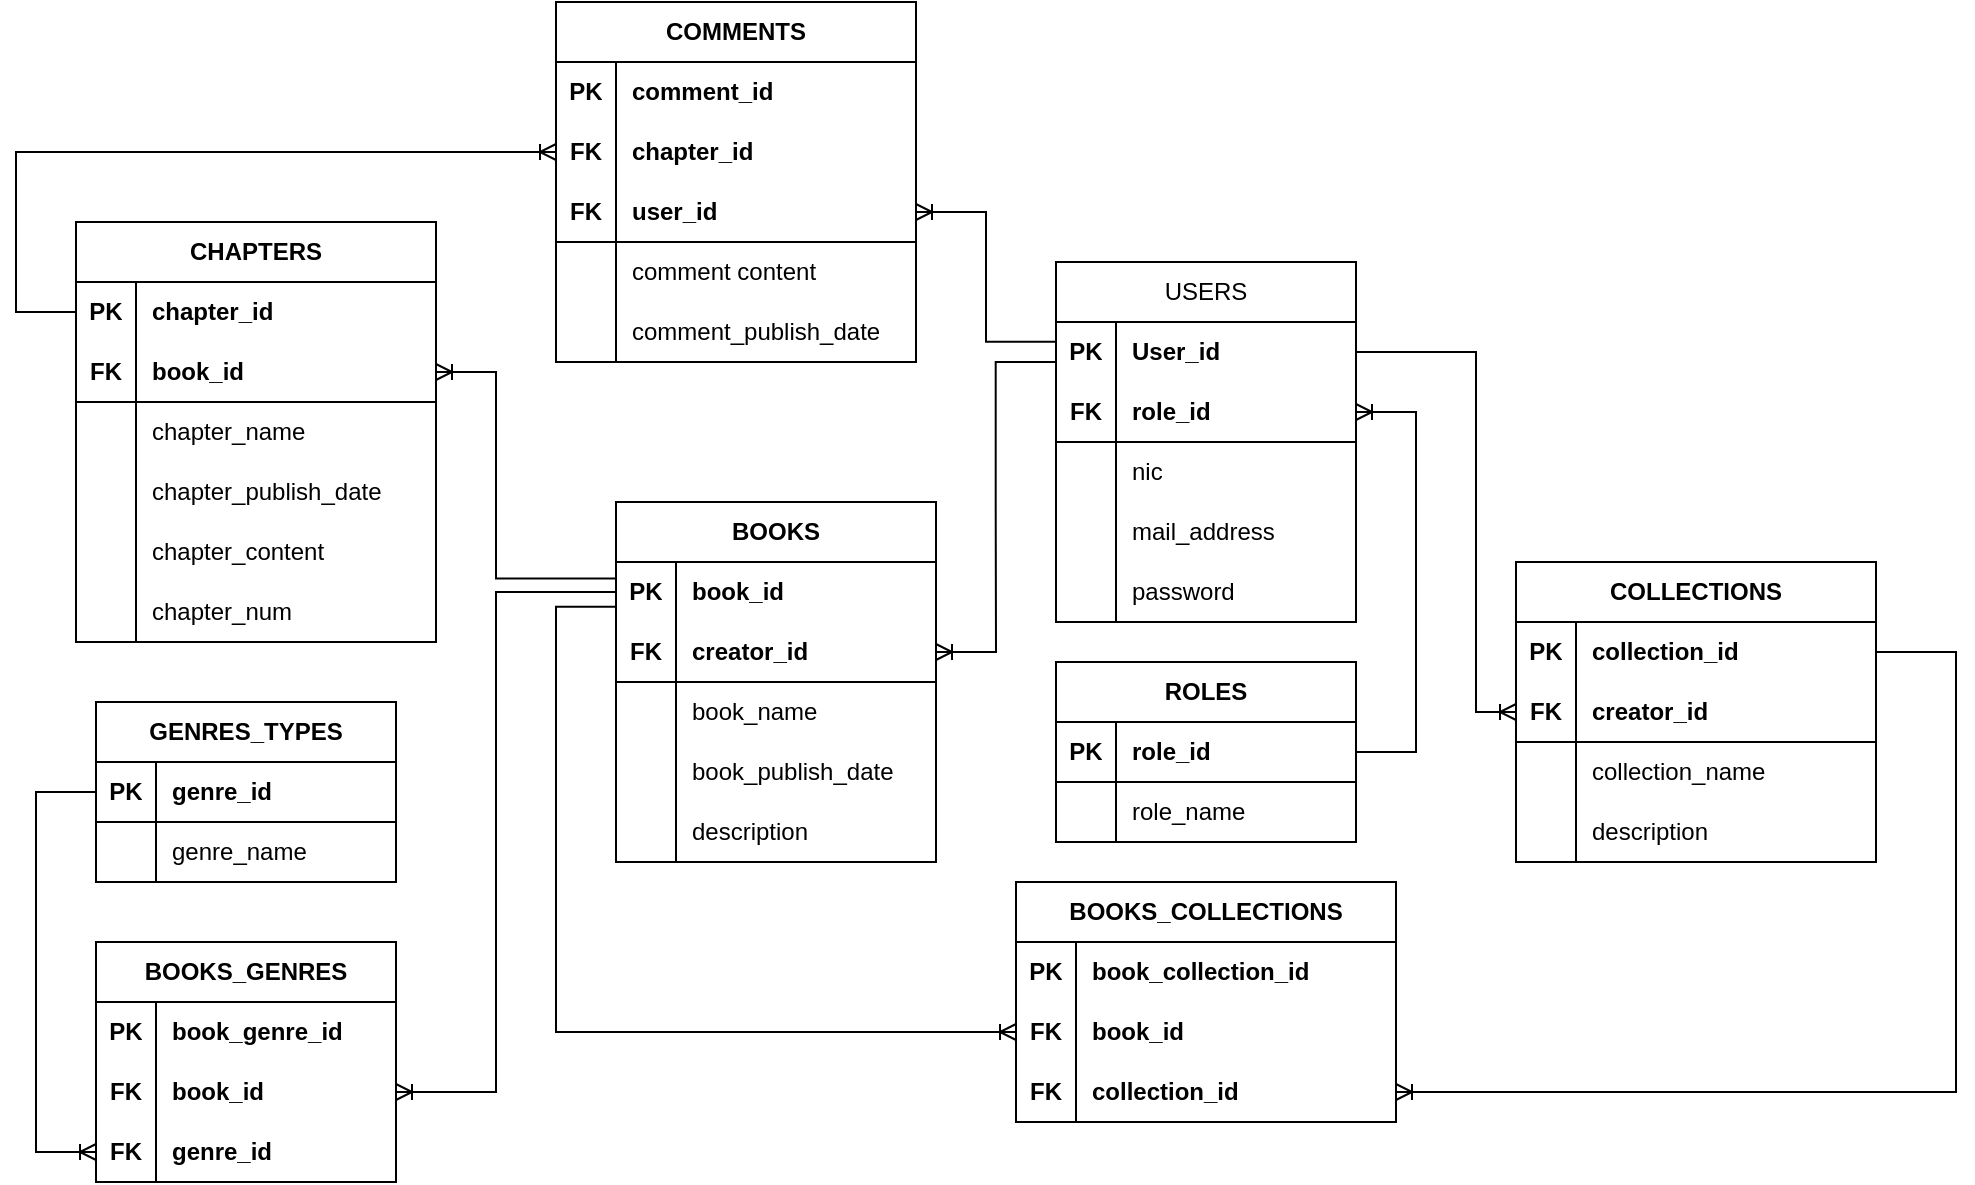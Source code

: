 <mxfile version="23.1.5" type="device">
  <diagram name="Страница — 1" id="pwH8g8ynZJUPznzU8P8H">
    <mxGraphModel dx="1235" dy="740" grid="1" gridSize="10" guides="1" tooltips="1" connect="1" arrows="1" fold="1" page="1" pageScale="1" pageWidth="1654" pageHeight="2336" math="0" shadow="0">
      <root>
        <mxCell id="0" />
        <mxCell id="1" parent="0" />
        <mxCell id="bJRIjUxu29b9e2Z8TEeV-2" value="USERS" style="shape=table;startSize=30;container=1;collapsible=1;childLayout=tableLayout;fixedRows=1;rowLines=0;fontStyle=0;align=center;resizeLast=1;html=1;whiteSpace=wrap;swimlaneLine=1;" parent="1" vertex="1">
          <mxGeometry x="1040" y="260" width="150" height="180" as="geometry" />
        </mxCell>
        <mxCell id="bJRIjUxu29b9e2Z8TEeV-3" value="" style="shape=tableRow;horizontal=0;startSize=0;swimlaneHead=0;swimlaneBody=0;fillColor=none;collapsible=0;dropTarget=0;points=[[0,0.5],[1,0.5]];portConstraint=eastwest;top=0;left=0;right=0;bottom=0;html=1;fontStyle=0" parent="bJRIjUxu29b9e2Z8TEeV-2" vertex="1">
          <mxGeometry y="30" width="150" height="30" as="geometry" />
        </mxCell>
        <mxCell id="bJRIjUxu29b9e2Z8TEeV-4" value="PK" style="shape=partialRectangle;connectable=0;fillColor=none;top=0;left=0;bottom=0;right=0;fontStyle=1;overflow=hidden;html=1;whiteSpace=wrap;" parent="bJRIjUxu29b9e2Z8TEeV-3" vertex="1">
          <mxGeometry width="30" height="30" as="geometry">
            <mxRectangle width="30" height="30" as="alternateBounds" />
          </mxGeometry>
        </mxCell>
        <mxCell id="bJRIjUxu29b9e2Z8TEeV-5" value="User_id" style="shape=partialRectangle;connectable=0;fillColor=none;top=0;left=0;bottom=0;right=0;align=left;spacingLeft=6;fontStyle=1;overflow=hidden;html=1;whiteSpace=wrap;" parent="bJRIjUxu29b9e2Z8TEeV-3" vertex="1">
          <mxGeometry x="30" width="120" height="30" as="geometry">
            <mxRectangle width="120" height="30" as="alternateBounds" />
          </mxGeometry>
        </mxCell>
        <mxCell id="Dp7w3Z74corWX78R08vI-15" value="" style="shape=tableRow;horizontal=0;startSize=0;swimlaneHead=0;swimlaneBody=0;fillColor=none;collapsible=0;dropTarget=0;points=[[0,0.5],[1,0.5]];portConstraint=eastwest;top=0;left=0;right=0;bottom=0;html=1;fontStyle=0" parent="bJRIjUxu29b9e2Z8TEeV-2" vertex="1">
          <mxGeometry y="60" width="150" height="30" as="geometry" />
        </mxCell>
        <mxCell id="Dp7w3Z74corWX78R08vI-16" value="&lt;b&gt;FK&lt;/b&gt;" style="shape=partialRectangle;connectable=0;fillColor=none;top=0;left=0;bottom=1;right=0;editable=1;overflow=hidden;html=1;whiteSpace=wrap;fontStyle=0" parent="Dp7w3Z74corWX78R08vI-15" vertex="1">
          <mxGeometry width="30" height="30" as="geometry">
            <mxRectangle width="30" height="30" as="alternateBounds" />
          </mxGeometry>
        </mxCell>
        <mxCell id="Dp7w3Z74corWX78R08vI-17" value="&lt;b&gt;role_id&lt;/b&gt;" style="shape=partialRectangle;connectable=0;fillColor=none;top=0;left=0;bottom=1;right=0;align=left;spacingLeft=6;overflow=hidden;html=1;whiteSpace=wrap;fontStyle=0" parent="Dp7w3Z74corWX78R08vI-15" vertex="1">
          <mxGeometry x="30" width="120" height="30" as="geometry">
            <mxRectangle width="120" height="30" as="alternateBounds" />
          </mxGeometry>
        </mxCell>
        <mxCell id="bJRIjUxu29b9e2Z8TEeV-9" value="" style="shape=tableRow;horizontal=0;startSize=0;swimlaneHead=0;swimlaneBody=0;fillColor=none;collapsible=0;dropTarget=0;points=[[0,0.5],[1,0.5]];portConstraint=eastwest;top=0;left=0;right=0;bottom=0;html=1;fontStyle=0" parent="bJRIjUxu29b9e2Z8TEeV-2" vertex="1">
          <mxGeometry y="90" width="150" height="30" as="geometry" />
        </mxCell>
        <mxCell id="bJRIjUxu29b9e2Z8TEeV-10" value="" style="shape=partialRectangle;connectable=0;fillColor=none;top=0;left=0;bottom=0;right=0;editable=1;overflow=hidden;html=1;whiteSpace=wrap;fontStyle=0" parent="bJRIjUxu29b9e2Z8TEeV-9" vertex="1">
          <mxGeometry width="30" height="30" as="geometry">
            <mxRectangle width="30" height="30" as="alternateBounds" />
          </mxGeometry>
        </mxCell>
        <mxCell id="bJRIjUxu29b9e2Z8TEeV-11" value="nic" style="shape=partialRectangle;connectable=0;fillColor=none;top=0;left=0;bottom=0;right=0;align=left;spacingLeft=6;overflow=hidden;html=1;whiteSpace=wrap;fontStyle=0" parent="bJRIjUxu29b9e2Z8TEeV-9" vertex="1">
          <mxGeometry x="30" width="120" height="30" as="geometry">
            <mxRectangle width="120" height="30" as="alternateBounds" />
          </mxGeometry>
        </mxCell>
        <mxCell id="bJRIjUxu29b9e2Z8TEeV-12" value="" style="shape=tableRow;horizontal=0;startSize=0;swimlaneHead=0;swimlaneBody=0;fillColor=none;collapsible=0;dropTarget=0;points=[[0,0.5],[1,0.5]];portConstraint=eastwest;top=0;left=0;right=0;bottom=0;html=1;fontStyle=0" parent="bJRIjUxu29b9e2Z8TEeV-2" vertex="1">
          <mxGeometry y="120" width="150" height="30" as="geometry" />
        </mxCell>
        <mxCell id="bJRIjUxu29b9e2Z8TEeV-13" value="" style="shape=partialRectangle;connectable=0;fillColor=none;top=0;left=0;bottom=0;right=0;editable=1;overflow=hidden;html=1;whiteSpace=wrap;fontStyle=0" parent="bJRIjUxu29b9e2Z8TEeV-12" vertex="1">
          <mxGeometry width="30" height="30" as="geometry">
            <mxRectangle width="30" height="30" as="alternateBounds" />
          </mxGeometry>
        </mxCell>
        <mxCell id="bJRIjUxu29b9e2Z8TEeV-14" value="mail_address" style="shape=partialRectangle;connectable=0;fillColor=none;top=0;left=0;bottom=0;right=0;align=left;spacingLeft=6;overflow=hidden;html=1;whiteSpace=wrap;fontStyle=0" parent="bJRIjUxu29b9e2Z8TEeV-12" vertex="1">
          <mxGeometry x="30" width="120" height="30" as="geometry">
            <mxRectangle width="120" height="30" as="alternateBounds" />
          </mxGeometry>
        </mxCell>
        <mxCell id="Dp7w3Z74corWX78R08vI-12" value="" style="shape=tableRow;horizontal=0;startSize=0;swimlaneHead=0;swimlaneBody=0;fillColor=none;collapsible=0;dropTarget=0;points=[[0,0.5],[1,0.5]];portConstraint=eastwest;top=0;left=0;right=0;bottom=0;html=1;fontStyle=0" parent="bJRIjUxu29b9e2Z8TEeV-2" vertex="1">
          <mxGeometry y="150" width="150" height="30" as="geometry" />
        </mxCell>
        <mxCell id="Dp7w3Z74corWX78R08vI-13" value="" style="shape=partialRectangle;connectable=0;fillColor=none;top=0;left=0;bottom=0;right=0;editable=1;overflow=hidden;html=1;whiteSpace=wrap;fontStyle=0" parent="Dp7w3Z74corWX78R08vI-12" vertex="1">
          <mxGeometry width="30" height="30" as="geometry">
            <mxRectangle width="30" height="30" as="alternateBounds" />
          </mxGeometry>
        </mxCell>
        <mxCell id="Dp7w3Z74corWX78R08vI-14" value="password" style="shape=partialRectangle;connectable=0;fillColor=none;top=0;left=0;bottom=0;right=0;align=left;spacingLeft=6;overflow=hidden;html=1;whiteSpace=wrap;fontStyle=0" parent="Dp7w3Z74corWX78R08vI-12" vertex="1">
          <mxGeometry x="30" width="120" height="30" as="geometry">
            <mxRectangle width="120" height="30" as="alternateBounds" />
          </mxGeometry>
        </mxCell>
        <mxCell id="bJRIjUxu29b9e2Z8TEeV-30" value="BOOKS" style="shape=table;startSize=30;container=1;collapsible=1;childLayout=tableLayout;fixedRows=1;rowLines=0;fontStyle=1;align=center;resizeLast=1;html=1;whiteSpace=wrap;swimlaneLine=1;" parent="1" vertex="1">
          <mxGeometry x="820" y="380" width="160" height="180" as="geometry" />
        </mxCell>
        <mxCell id="bJRIjUxu29b9e2Z8TEeV-31" value="" style="shape=tableRow;horizontal=0;startSize=0;swimlaneHead=0;swimlaneBody=0;fillColor=none;collapsible=0;dropTarget=0;points=[[0,0.5],[1,0.5]];portConstraint=eastwest;top=0;left=0;right=0;bottom=0;html=1;fontStyle=1" parent="bJRIjUxu29b9e2Z8TEeV-30" vertex="1">
          <mxGeometry y="30" width="160" height="30" as="geometry" />
        </mxCell>
        <mxCell id="bJRIjUxu29b9e2Z8TEeV-32" value="PK" style="shape=partialRectangle;connectable=0;fillColor=none;top=0;left=0;bottom=0;right=0;fontStyle=1;overflow=hidden;html=1;whiteSpace=wrap;" parent="bJRIjUxu29b9e2Z8TEeV-31" vertex="1">
          <mxGeometry width="30" height="30" as="geometry">
            <mxRectangle width="30" height="30" as="alternateBounds" />
          </mxGeometry>
        </mxCell>
        <mxCell id="bJRIjUxu29b9e2Z8TEeV-33" value="book_id" style="shape=partialRectangle;connectable=0;fillColor=none;top=0;left=0;bottom=0;right=0;align=left;spacingLeft=6;fontStyle=1;overflow=hidden;html=1;whiteSpace=wrap;" parent="bJRIjUxu29b9e2Z8TEeV-31" vertex="1">
          <mxGeometry x="30" width="130" height="30" as="geometry">
            <mxRectangle width="130" height="30" as="alternateBounds" />
          </mxGeometry>
        </mxCell>
        <mxCell id="bJRIjUxu29b9e2Z8TEeV-34" style="shape=tableRow;horizontal=0;startSize=0;swimlaneHead=0;swimlaneBody=0;fillColor=none;collapsible=0;dropTarget=0;points=[[0,0.5],[1,0.5]];portConstraint=eastwest;top=0;left=0;right=0;bottom=0;html=1;fontStyle=0" parent="bJRIjUxu29b9e2Z8TEeV-30" vertex="1">
          <mxGeometry y="60" width="160" height="30" as="geometry" />
        </mxCell>
        <mxCell id="bJRIjUxu29b9e2Z8TEeV-35" value="&lt;b&gt;FK&lt;/b&gt;" style="shape=partialRectangle;connectable=0;fillColor=none;top=0;left=0;bottom=1;right=0;fontStyle=0;overflow=hidden;html=1;whiteSpace=wrap;" parent="bJRIjUxu29b9e2Z8TEeV-34" vertex="1">
          <mxGeometry width="30" height="30" as="geometry">
            <mxRectangle width="30" height="30" as="alternateBounds" />
          </mxGeometry>
        </mxCell>
        <mxCell id="bJRIjUxu29b9e2Z8TEeV-36" value="&lt;b&gt;creator_id&lt;/b&gt;" style="shape=partialRectangle;connectable=0;fillColor=none;top=0;left=0;bottom=1;right=0;align=left;spacingLeft=6;fontStyle=0;overflow=hidden;html=1;whiteSpace=wrap;" parent="bJRIjUxu29b9e2Z8TEeV-34" vertex="1">
          <mxGeometry x="30" width="130" height="30" as="geometry">
            <mxRectangle width="130" height="30" as="alternateBounds" />
          </mxGeometry>
        </mxCell>
        <mxCell id="bJRIjUxu29b9e2Z8TEeV-37" style="shape=tableRow;horizontal=0;startSize=0;swimlaneHead=0;swimlaneBody=0;fillColor=none;collapsible=0;dropTarget=0;points=[[0,0.5],[1,0.5]];portConstraint=eastwest;top=0;left=0;right=0;bottom=0;html=1;fontStyle=0" parent="bJRIjUxu29b9e2Z8TEeV-30" vertex="1">
          <mxGeometry y="90" width="160" height="30" as="geometry" />
        </mxCell>
        <mxCell id="bJRIjUxu29b9e2Z8TEeV-38" value="" style="shape=partialRectangle;connectable=0;fillColor=none;top=0;left=0;bottom=0;right=0;fontStyle=0;overflow=hidden;html=1;whiteSpace=wrap;" parent="bJRIjUxu29b9e2Z8TEeV-37" vertex="1">
          <mxGeometry width="30" height="30" as="geometry">
            <mxRectangle width="30" height="30" as="alternateBounds" />
          </mxGeometry>
        </mxCell>
        <mxCell id="bJRIjUxu29b9e2Z8TEeV-39" value="book_name" style="shape=partialRectangle;connectable=0;fillColor=none;top=0;left=0;bottom=0;right=0;align=left;spacingLeft=6;fontStyle=0;overflow=hidden;html=1;whiteSpace=wrap;" parent="bJRIjUxu29b9e2Z8TEeV-37" vertex="1">
          <mxGeometry x="30" width="130" height="30" as="geometry">
            <mxRectangle width="130" height="30" as="alternateBounds" />
          </mxGeometry>
        </mxCell>
        <mxCell id="bJRIjUxu29b9e2Z8TEeV-43" style="shape=tableRow;horizontal=0;startSize=0;swimlaneHead=0;swimlaneBody=0;fillColor=none;collapsible=0;dropTarget=0;points=[[0,0.5],[1,0.5]];portConstraint=eastwest;top=0;left=0;right=0;bottom=0;html=1;swimlaneLine=0;fontStyle=0" parent="bJRIjUxu29b9e2Z8TEeV-30" vertex="1">
          <mxGeometry y="120" width="160" height="30" as="geometry" />
        </mxCell>
        <mxCell id="bJRIjUxu29b9e2Z8TEeV-44" style="shape=partialRectangle;connectable=0;fillColor=none;top=0;left=0;bottom=0;right=0;fontStyle=0;overflow=hidden;html=1;whiteSpace=wrap;" parent="bJRIjUxu29b9e2Z8TEeV-43" vertex="1">
          <mxGeometry width="30" height="30" as="geometry">
            <mxRectangle width="30" height="30" as="alternateBounds" />
          </mxGeometry>
        </mxCell>
        <mxCell id="bJRIjUxu29b9e2Z8TEeV-45" value="book_publish_date" style="shape=partialRectangle;connectable=0;fillColor=none;top=0;left=0;bottom=0;right=0;align=left;spacingLeft=6;fontStyle=0;overflow=hidden;html=1;whiteSpace=wrap;" parent="bJRIjUxu29b9e2Z8TEeV-43" vertex="1">
          <mxGeometry x="30" width="130" height="30" as="geometry">
            <mxRectangle width="130" height="30" as="alternateBounds" />
          </mxGeometry>
        </mxCell>
        <mxCell id="bJRIjUxu29b9e2Z8TEeV-67" style="shape=tableRow;horizontal=0;startSize=0;swimlaneHead=0;swimlaneBody=0;fillColor=none;collapsible=0;dropTarget=0;points=[[0,0.5],[1,0.5]];portConstraint=eastwest;top=0;left=0;right=0;bottom=0;html=1;swimlaneLine=0;fontStyle=0" parent="bJRIjUxu29b9e2Z8TEeV-30" vertex="1">
          <mxGeometry y="150" width="160" height="30" as="geometry" />
        </mxCell>
        <mxCell id="bJRIjUxu29b9e2Z8TEeV-68" style="shape=partialRectangle;connectable=0;fillColor=none;top=0;left=0;bottom=0;right=0;fontStyle=0;overflow=hidden;html=1;whiteSpace=wrap;" parent="bJRIjUxu29b9e2Z8TEeV-67" vertex="1">
          <mxGeometry width="30" height="30" as="geometry">
            <mxRectangle width="30" height="30" as="alternateBounds" />
          </mxGeometry>
        </mxCell>
        <mxCell id="bJRIjUxu29b9e2Z8TEeV-69" value="description" style="shape=partialRectangle;connectable=0;fillColor=none;top=0;left=0;bottom=0;right=0;align=left;spacingLeft=6;fontStyle=0;overflow=hidden;html=1;whiteSpace=wrap;" parent="bJRIjUxu29b9e2Z8TEeV-67" vertex="1">
          <mxGeometry x="30" width="130" height="30" as="geometry">
            <mxRectangle width="130" height="30" as="alternateBounds" />
          </mxGeometry>
        </mxCell>
        <mxCell id="bJRIjUxu29b9e2Z8TEeV-95" value="GENRES_TYPES" style="shape=table;startSize=30;container=1;collapsible=1;childLayout=tableLayout;fixedRows=1;rowLines=0;fontStyle=1;align=center;resizeLast=1;html=1;whiteSpace=wrap;swimlaneLine=1;" parent="1" vertex="1">
          <mxGeometry x="560" y="480" width="150" height="90" as="geometry" />
        </mxCell>
        <mxCell id="bJRIjUxu29b9e2Z8TEeV-96" value="" style="shape=tableRow;horizontal=0;startSize=0;swimlaneHead=0;swimlaneBody=1;fillColor=none;collapsible=0;dropTarget=0;points=[[0,0.5],[1,0.5]];portConstraint=eastwest;top=0;left=0;right=0;bottom=0;html=1;fontStyle=1;swimlaneLine=1;" parent="bJRIjUxu29b9e2Z8TEeV-95" vertex="1">
          <mxGeometry y="30" width="150" height="30" as="geometry" />
        </mxCell>
        <mxCell id="bJRIjUxu29b9e2Z8TEeV-97" value="PK" style="shape=partialRectangle;connectable=0;fillColor=none;top=0;left=0;bottom=1;right=0;fontStyle=1;overflow=hidden;html=1;whiteSpace=wrap;strokeColor=default;" parent="bJRIjUxu29b9e2Z8TEeV-96" vertex="1">
          <mxGeometry width="30" height="30" as="geometry">
            <mxRectangle width="30" height="30" as="alternateBounds" />
          </mxGeometry>
        </mxCell>
        <mxCell id="bJRIjUxu29b9e2Z8TEeV-98" value="genre_id" style="shape=partialRectangle;connectable=0;fillColor=none;top=0;left=0;bottom=1;right=0;align=left;spacingLeft=6;fontStyle=1;overflow=hidden;html=1;whiteSpace=wrap;strokeColor=default;" parent="bJRIjUxu29b9e2Z8TEeV-96" vertex="1">
          <mxGeometry x="30" width="120" height="30" as="geometry">
            <mxRectangle width="120" height="30" as="alternateBounds" />
          </mxGeometry>
        </mxCell>
        <mxCell id="bJRIjUxu29b9e2Z8TEeV-102" style="shape=tableRow;horizontal=0;startSize=0;swimlaneHead=0;swimlaneBody=0;fillColor=none;collapsible=0;dropTarget=0;points=[[0,0.5],[1,0.5]];portConstraint=eastwest;top=0;left=0;right=0;bottom=0;html=1;fontStyle=0" parent="bJRIjUxu29b9e2Z8TEeV-95" vertex="1">
          <mxGeometry y="60" width="150" height="30" as="geometry" />
        </mxCell>
        <mxCell id="bJRIjUxu29b9e2Z8TEeV-103" value="" style="shape=partialRectangle;connectable=0;fillColor=none;top=0;left=0;bottom=0;right=0;fontStyle=0;overflow=hidden;html=1;whiteSpace=wrap;" parent="bJRIjUxu29b9e2Z8TEeV-102" vertex="1">
          <mxGeometry width="30" height="30" as="geometry">
            <mxRectangle width="30" height="30" as="alternateBounds" />
          </mxGeometry>
        </mxCell>
        <mxCell id="bJRIjUxu29b9e2Z8TEeV-104" value="genre_name" style="shape=partialRectangle;connectable=0;fillColor=none;top=0;left=0;bottom=0;right=0;align=left;spacingLeft=6;fontStyle=0;overflow=hidden;html=1;whiteSpace=wrap;" parent="bJRIjUxu29b9e2Z8TEeV-102" vertex="1">
          <mxGeometry x="30" width="120" height="30" as="geometry">
            <mxRectangle width="120" height="30" as="alternateBounds" />
          </mxGeometry>
        </mxCell>
        <mxCell id="bJRIjUxu29b9e2Z8TEeV-112" value="BOOKS_GENRES" style="shape=table;startSize=30;container=1;collapsible=1;childLayout=tableLayout;fixedRows=1;rowLines=0;fontStyle=1;align=center;resizeLast=1;html=1;whiteSpace=wrap;swimlaneLine=1;" parent="1" vertex="1">
          <mxGeometry x="560" y="600" width="150" height="120" as="geometry" />
        </mxCell>
        <mxCell id="bJRIjUxu29b9e2Z8TEeV-113" value="" style="shape=tableRow;horizontal=0;startSize=0;swimlaneHead=0;swimlaneBody=0;fillColor=none;collapsible=0;dropTarget=0;points=[[0,0.5],[1,0.5]];portConstraint=eastwest;top=0;left=0;right=0;bottom=0;html=1;fontStyle=1" parent="bJRIjUxu29b9e2Z8TEeV-112" vertex="1">
          <mxGeometry y="30" width="150" height="30" as="geometry" />
        </mxCell>
        <mxCell id="bJRIjUxu29b9e2Z8TEeV-114" value="PK" style="shape=partialRectangle;connectable=0;fillColor=none;top=0;left=0;bottom=0;right=0;fontStyle=1;overflow=hidden;html=1;whiteSpace=wrap;" parent="bJRIjUxu29b9e2Z8TEeV-113" vertex="1">
          <mxGeometry width="30" height="30" as="geometry">
            <mxRectangle width="30" height="30" as="alternateBounds" />
          </mxGeometry>
        </mxCell>
        <mxCell id="bJRIjUxu29b9e2Z8TEeV-115" value="book_genre_id" style="shape=partialRectangle;connectable=0;fillColor=none;top=0;left=0;bottom=0;right=0;align=left;spacingLeft=6;fontStyle=1;overflow=hidden;html=1;whiteSpace=wrap;" parent="bJRIjUxu29b9e2Z8TEeV-113" vertex="1">
          <mxGeometry x="30" width="120" height="30" as="geometry">
            <mxRectangle width="120" height="30" as="alternateBounds" />
          </mxGeometry>
        </mxCell>
        <mxCell id="bJRIjUxu29b9e2Z8TEeV-116" style="shape=tableRow;horizontal=0;startSize=0;swimlaneHead=0;swimlaneBody=0;fillColor=none;collapsible=0;dropTarget=0;points=[[0,0.5],[1,0.5]];portConstraint=eastwest;top=0;left=0;right=0;bottom=0;html=1;fontStyle=0" parent="bJRIjUxu29b9e2Z8TEeV-112" vertex="1">
          <mxGeometry y="60" width="150" height="30" as="geometry" />
        </mxCell>
        <mxCell id="bJRIjUxu29b9e2Z8TEeV-117" value="&lt;b&gt;FK&lt;/b&gt;" style="shape=partialRectangle;connectable=0;fillColor=none;top=0;left=0;bottom=0;right=0;fontStyle=0;overflow=hidden;html=1;whiteSpace=wrap;" parent="bJRIjUxu29b9e2Z8TEeV-116" vertex="1">
          <mxGeometry width="30" height="30" as="geometry">
            <mxRectangle width="30" height="30" as="alternateBounds" />
          </mxGeometry>
        </mxCell>
        <mxCell id="bJRIjUxu29b9e2Z8TEeV-118" value="&lt;b&gt;book_id&lt;/b&gt;" style="shape=partialRectangle;connectable=0;fillColor=none;top=0;left=0;bottom=0;right=0;align=left;spacingLeft=6;fontStyle=0;overflow=hidden;html=1;whiteSpace=wrap;" parent="bJRIjUxu29b9e2Z8TEeV-116" vertex="1">
          <mxGeometry x="30" width="120" height="30" as="geometry">
            <mxRectangle width="120" height="30" as="alternateBounds" />
          </mxGeometry>
        </mxCell>
        <mxCell id="pquXV78iEzBvED7--bMZ-6" value="" style="shape=tableRow;horizontal=0;startSize=0;swimlaneHead=0;swimlaneBody=0;fillColor=none;collapsible=0;dropTarget=0;points=[[0,0.5],[1,0.5]];portConstraint=eastwest;top=0;left=0;right=0;bottom=0;html=1;fontStyle=1" vertex="1" parent="bJRIjUxu29b9e2Z8TEeV-112">
          <mxGeometry y="90" width="150" height="30" as="geometry" />
        </mxCell>
        <mxCell id="pquXV78iEzBvED7--bMZ-7" value="FK" style="shape=partialRectangle;connectable=0;fillColor=none;top=0;left=0;bottom=0;right=0;fontStyle=1;overflow=hidden;html=1;whiteSpace=wrap;" vertex="1" parent="pquXV78iEzBvED7--bMZ-6">
          <mxGeometry width="30" height="30" as="geometry">
            <mxRectangle width="30" height="30" as="alternateBounds" />
          </mxGeometry>
        </mxCell>
        <mxCell id="pquXV78iEzBvED7--bMZ-8" value="genre_id" style="shape=partialRectangle;connectable=0;fillColor=none;top=0;left=0;bottom=0;right=0;align=left;spacingLeft=6;fontStyle=1;overflow=hidden;html=1;whiteSpace=wrap;" vertex="1" parent="pquXV78iEzBvED7--bMZ-6">
          <mxGeometry x="30" width="120" height="30" as="geometry">
            <mxRectangle width="120" height="30" as="alternateBounds" />
          </mxGeometry>
        </mxCell>
        <mxCell id="bJRIjUxu29b9e2Z8TEeV-131" value="COLLECTIONS" style="shape=table;startSize=30;container=1;collapsible=1;childLayout=tableLayout;fixedRows=1;rowLines=0;fontStyle=1;align=center;resizeLast=1;html=1;whiteSpace=wrap;swimlaneLine=1;" parent="1" vertex="1">
          <mxGeometry x="1270" y="410" width="180" height="150" as="geometry" />
        </mxCell>
        <mxCell id="bJRIjUxu29b9e2Z8TEeV-132" value="" style="shape=tableRow;horizontal=0;startSize=0;swimlaneHead=0;swimlaneBody=0;fillColor=none;collapsible=0;dropTarget=0;points=[[0,0.5],[1,0.5]];portConstraint=eastwest;top=0;left=0;right=0;bottom=0;html=1;fontStyle=1" parent="bJRIjUxu29b9e2Z8TEeV-131" vertex="1">
          <mxGeometry y="30" width="180" height="30" as="geometry" />
        </mxCell>
        <mxCell id="bJRIjUxu29b9e2Z8TEeV-133" value="PK" style="shape=partialRectangle;connectable=0;fillColor=none;top=0;left=0;bottom=0;right=0;fontStyle=1;overflow=hidden;html=1;whiteSpace=wrap;" parent="bJRIjUxu29b9e2Z8TEeV-132" vertex="1">
          <mxGeometry width="30" height="30" as="geometry">
            <mxRectangle width="30" height="30" as="alternateBounds" />
          </mxGeometry>
        </mxCell>
        <mxCell id="bJRIjUxu29b9e2Z8TEeV-134" value="collection_id" style="shape=partialRectangle;connectable=0;fillColor=none;top=0;left=0;bottom=0;right=0;align=left;spacingLeft=6;fontStyle=1;overflow=hidden;html=1;whiteSpace=wrap;" parent="bJRIjUxu29b9e2Z8TEeV-132" vertex="1">
          <mxGeometry x="30" width="150" height="30" as="geometry">
            <mxRectangle width="150" height="30" as="alternateBounds" />
          </mxGeometry>
        </mxCell>
        <mxCell id="bJRIjUxu29b9e2Z8TEeV-135" style="shape=tableRow;horizontal=0;startSize=0;swimlaneHead=0;swimlaneBody=0;fillColor=none;collapsible=0;dropTarget=0;points=[[0,0.5],[1,0.5]];portConstraint=eastwest;top=0;left=0;right=0;bottom=0;html=1;fontStyle=0" parent="bJRIjUxu29b9e2Z8TEeV-131" vertex="1">
          <mxGeometry y="60" width="180" height="30" as="geometry" />
        </mxCell>
        <mxCell id="bJRIjUxu29b9e2Z8TEeV-136" value="&lt;b&gt;FK&lt;/b&gt;" style="shape=partialRectangle;connectable=0;fillColor=none;top=0;left=0;bottom=1;right=0;fontStyle=0;overflow=hidden;html=1;whiteSpace=wrap;" parent="bJRIjUxu29b9e2Z8TEeV-135" vertex="1">
          <mxGeometry width="30" height="30" as="geometry">
            <mxRectangle width="30" height="30" as="alternateBounds" />
          </mxGeometry>
        </mxCell>
        <mxCell id="bJRIjUxu29b9e2Z8TEeV-137" value="&lt;b&gt;creator_id&lt;/b&gt;" style="shape=partialRectangle;connectable=0;fillColor=none;top=0;left=0;bottom=1;right=0;align=left;spacingLeft=6;fontStyle=0;overflow=hidden;html=1;whiteSpace=wrap;" parent="bJRIjUxu29b9e2Z8TEeV-135" vertex="1">
          <mxGeometry x="30" width="150" height="30" as="geometry">
            <mxRectangle width="150" height="30" as="alternateBounds" />
          </mxGeometry>
        </mxCell>
        <mxCell id="bJRIjUxu29b9e2Z8TEeV-138" style="shape=tableRow;horizontal=0;startSize=0;swimlaneHead=0;swimlaneBody=0;fillColor=none;collapsible=0;dropTarget=0;points=[[0,0.5],[1,0.5]];portConstraint=eastwest;top=0;left=0;right=0;bottom=0;html=1;fontStyle=0" parent="bJRIjUxu29b9e2Z8TEeV-131" vertex="1">
          <mxGeometry y="90" width="180" height="30" as="geometry" />
        </mxCell>
        <mxCell id="bJRIjUxu29b9e2Z8TEeV-139" value="" style="shape=partialRectangle;connectable=0;fillColor=none;top=0;left=0;bottom=0;right=0;fontStyle=0;overflow=hidden;html=1;whiteSpace=wrap;" parent="bJRIjUxu29b9e2Z8TEeV-138" vertex="1">
          <mxGeometry width="30" height="30" as="geometry">
            <mxRectangle width="30" height="30" as="alternateBounds" />
          </mxGeometry>
        </mxCell>
        <mxCell id="bJRIjUxu29b9e2Z8TEeV-140" value="collection_name" style="shape=partialRectangle;connectable=0;fillColor=none;top=0;left=0;bottom=0;right=0;align=left;spacingLeft=6;fontStyle=0;overflow=hidden;html=1;whiteSpace=wrap;" parent="bJRIjUxu29b9e2Z8TEeV-138" vertex="1">
          <mxGeometry x="30" width="150" height="30" as="geometry">
            <mxRectangle width="150" height="30" as="alternateBounds" />
          </mxGeometry>
        </mxCell>
        <mxCell id="bJRIjUxu29b9e2Z8TEeV-147" style="shape=tableRow;horizontal=0;startSize=0;swimlaneHead=0;swimlaneBody=0;fillColor=none;collapsible=0;dropTarget=0;points=[[0,0.5],[1,0.5]];portConstraint=eastwest;top=0;left=0;right=0;bottom=0;html=1;swimlaneLine=0;fontStyle=0" parent="bJRIjUxu29b9e2Z8TEeV-131" vertex="1">
          <mxGeometry y="120" width="180" height="30" as="geometry" />
        </mxCell>
        <mxCell id="bJRIjUxu29b9e2Z8TEeV-148" style="shape=partialRectangle;connectable=0;fillColor=none;top=0;left=0;bottom=0;right=0;fontStyle=0;overflow=hidden;html=1;whiteSpace=wrap;" parent="bJRIjUxu29b9e2Z8TEeV-147" vertex="1">
          <mxGeometry width="30" height="30" as="geometry">
            <mxRectangle width="30" height="30" as="alternateBounds" />
          </mxGeometry>
        </mxCell>
        <mxCell id="bJRIjUxu29b9e2Z8TEeV-149" value="description" style="shape=partialRectangle;connectable=0;fillColor=none;top=0;left=0;bottom=0;right=0;align=left;spacingLeft=6;fontStyle=0;overflow=hidden;html=1;whiteSpace=wrap;" parent="bJRIjUxu29b9e2Z8TEeV-147" vertex="1">
          <mxGeometry x="30" width="150" height="30" as="geometry">
            <mxRectangle width="150" height="30" as="alternateBounds" />
          </mxGeometry>
        </mxCell>
        <mxCell id="bJRIjUxu29b9e2Z8TEeV-150" value="BOOKS_COLLECTIONS" style="shape=table;startSize=30;container=1;collapsible=1;childLayout=tableLayout;fixedRows=1;rowLines=0;fontStyle=1;align=center;resizeLast=1;html=1;whiteSpace=wrap;swimlaneLine=1;" parent="1" vertex="1">
          <mxGeometry x="1020" y="570" width="190" height="120" as="geometry" />
        </mxCell>
        <mxCell id="bJRIjUxu29b9e2Z8TEeV-151" value="" style="shape=tableRow;horizontal=0;startSize=0;swimlaneHead=0;swimlaneBody=0;fillColor=none;collapsible=0;dropTarget=0;points=[[0,0.5],[1,0.5]];portConstraint=eastwest;top=0;left=0;right=0;bottom=0;html=1;fontStyle=1" parent="bJRIjUxu29b9e2Z8TEeV-150" vertex="1">
          <mxGeometry y="30" width="190" height="30" as="geometry" />
        </mxCell>
        <mxCell id="bJRIjUxu29b9e2Z8TEeV-152" value="PK" style="shape=partialRectangle;connectable=0;fillColor=none;top=0;left=0;bottom=0;right=0;fontStyle=1;overflow=hidden;html=1;whiteSpace=wrap;" parent="bJRIjUxu29b9e2Z8TEeV-151" vertex="1">
          <mxGeometry width="30" height="30" as="geometry">
            <mxRectangle width="30" height="30" as="alternateBounds" />
          </mxGeometry>
        </mxCell>
        <mxCell id="bJRIjUxu29b9e2Z8TEeV-153" value="book_collection_id" style="shape=partialRectangle;connectable=0;fillColor=none;top=0;left=0;bottom=0;right=0;align=left;spacingLeft=6;fontStyle=1;overflow=hidden;html=1;whiteSpace=wrap;" parent="bJRIjUxu29b9e2Z8TEeV-151" vertex="1">
          <mxGeometry x="30" width="160" height="30" as="geometry">
            <mxRectangle width="160" height="30" as="alternateBounds" />
          </mxGeometry>
        </mxCell>
        <mxCell id="bJRIjUxu29b9e2Z8TEeV-154" style="shape=tableRow;horizontal=0;startSize=0;swimlaneHead=0;swimlaneBody=0;fillColor=none;collapsible=0;dropTarget=0;points=[[0,0.5],[1,0.5]];portConstraint=eastwest;top=0;left=0;right=0;bottom=0;html=1;fontStyle=0" parent="bJRIjUxu29b9e2Z8TEeV-150" vertex="1">
          <mxGeometry y="60" width="190" height="30" as="geometry" />
        </mxCell>
        <mxCell id="bJRIjUxu29b9e2Z8TEeV-155" value="&lt;b&gt;FK&lt;/b&gt;" style="shape=partialRectangle;connectable=0;fillColor=none;top=0;left=0;bottom=0;right=0;fontStyle=0;overflow=hidden;html=1;whiteSpace=wrap;" parent="bJRIjUxu29b9e2Z8TEeV-154" vertex="1">
          <mxGeometry width="30" height="30" as="geometry">
            <mxRectangle width="30" height="30" as="alternateBounds" />
          </mxGeometry>
        </mxCell>
        <mxCell id="bJRIjUxu29b9e2Z8TEeV-156" value="&lt;b&gt;book_id&lt;/b&gt;" style="shape=partialRectangle;connectable=0;fillColor=none;top=0;left=0;bottom=0;right=0;align=left;spacingLeft=6;fontStyle=0;overflow=hidden;html=1;whiteSpace=wrap;" parent="bJRIjUxu29b9e2Z8TEeV-154" vertex="1">
          <mxGeometry x="30" width="160" height="30" as="geometry">
            <mxRectangle width="160" height="30" as="alternateBounds" />
          </mxGeometry>
        </mxCell>
        <mxCell id="pquXV78iEzBvED7--bMZ-9" value="" style="shape=tableRow;horizontal=0;startSize=0;swimlaneHead=0;swimlaneBody=0;fillColor=none;collapsible=0;dropTarget=0;points=[[0,0.5],[1,0.5]];portConstraint=eastwest;top=0;left=0;right=0;bottom=0;html=1;fontStyle=1" vertex="1" parent="bJRIjUxu29b9e2Z8TEeV-150">
          <mxGeometry y="90" width="190" height="30" as="geometry" />
        </mxCell>
        <mxCell id="pquXV78iEzBvED7--bMZ-10" value="FK" style="shape=partialRectangle;connectable=0;fillColor=none;top=0;left=0;bottom=0;right=0;fontStyle=1;overflow=hidden;html=1;whiteSpace=wrap;" vertex="1" parent="pquXV78iEzBvED7--bMZ-9">
          <mxGeometry width="30" height="30" as="geometry">
            <mxRectangle width="30" height="30" as="alternateBounds" />
          </mxGeometry>
        </mxCell>
        <mxCell id="pquXV78iEzBvED7--bMZ-11" value="collection_id" style="shape=partialRectangle;connectable=0;fillColor=none;top=0;left=0;bottom=0;right=0;align=left;spacingLeft=6;fontStyle=1;overflow=hidden;html=1;whiteSpace=wrap;" vertex="1" parent="pquXV78iEzBvED7--bMZ-9">
          <mxGeometry x="30" width="160" height="30" as="geometry">
            <mxRectangle width="160" height="30" as="alternateBounds" />
          </mxGeometry>
        </mxCell>
        <mxCell id="bJRIjUxu29b9e2Z8TEeV-160" value="" style="edgeStyle=entityRelationEdgeStyle;fontSize=12;html=1;endArrow=ERoneToMany;rounded=0;entryX=1;entryY=0.5;entryDx=0;entryDy=0;exitX=-0.001;exitY=0.668;exitDx=0;exitDy=0;exitPerimeter=0;" parent="1" source="bJRIjUxu29b9e2Z8TEeV-3" target="bJRIjUxu29b9e2Z8TEeV-34" edge="1">
          <mxGeometry width="100" height="100" relative="1" as="geometry">
            <mxPoint x="1120" y="245" as="sourcePoint" />
            <mxPoint x="1045" y="305" as="targetPoint" />
          </mxGeometry>
        </mxCell>
        <mxCell id="bJRIjUxu29b9e2Z8TEeV-161" value="" style="edgeStyle=orthogonalEdgeStyle;fontSize=12;html=1;endArrow=ERoneToMany;rounded=0;entryX=0;entryY=0.5;entryDx=0;entryDy=0;exitX=1;exitY=0.5;exitDx=0;exitDy=0;" parent="1" source="bJRIjUxu29b9e2Z8TEeV-3" target="bJRIjUxu29b9e2Z8TEeV-135" edge="1">
          <mxGeometry width="100" height="100" relative="1" as="geometry">
            <mxPoint x="1040" y="325" as="sourcePoint" />
            <mxPoint x="920" y="475" as="targetPoint" />
            <Array as="points">
              <mxPoint x="1250" y="305" />
              <mxPoint x="1250" y="485" />
            </Array>
          </mxGeometry>
        </mxCell>
        <mxCell id="bJRIjUxu29b9e2Z8TEeV-162" value="" style="edgeStyle=elbowEdgeStyle;fontSize=12;html=1;endArrow=ERoneToMany;rounded=0;entryX=0;entryY=0.5;entryDx=0;entryDy=0;exitX=0;exitY=0.745;exitDx=0;exitDy=0;exitPerimeter=0;" parent="1" source="bJRIjUxu29b9e2Z8TEeV-31" target="bJRIjUxu29b9e2Z8TEeV-154" edge="1">
          <mxGeometry width="100" height="100" relative="1" as="geometry">
            <mxPoint x="1040" y="325" as="sourcePoint" />
            <mxPoint x="980" y="480" as="targetPoint" />
            <Array as="points">
              <mxPoint x="790" y="580" />
            </Array>
          </mxGeometry>
        </mxCell>
        <mxCell id="bJRIjUxu29b9e2Z8TEeV-163" value="" style="edgeStyle=elbowEdgeStyle;fontSize=12;html=1;endArrow=ERoneToMany;rounded=0;entryX=1;entryY=0.5;entryDx=0;entryDy=0;exitX=1;exitY=0.5;exitDx=0;exitDy=0;" parent="1" source="bJRIjUxu29b9e2Z8TEeV-132" target="pquXV78iEzBvED7--bMZ-9" edge="1">
          <mxGeometry width="100" height="100" relative="1" as="geometry">
            <mxPoint x="830" y="450" as="sourcePoint" />
            <mxPoint x="1030" y="725" as="targetPoint" />
            <Array as="points">
              <mxPoint x="1490" y="530" />
            </Array>
          </mxGeometry>
        </mxCell>
        <mxCell id="bJRIjUxu29b9e2Z8TEeV-164" value="" style="edgeStyle=elbowEdgeStyle;fontSize=12;html=1;endArrow=ERoneToMany;rounded=0;entryX=1;entryY=0.5;entryDx=0;entryDy=0;exitX=0;exitY=0.5;exitDx=0;exitDy=0;" parent="1" source="bJRIjUxu29b9e2Z8TEeV-31" target="bJRIjUxu29b9e2Z8TEeV-116" edge="1">
          <mxGeometry width="100" height="100" relative="1" as="geometry">
            <mxPoint x="830" y="457" as="sourcePoint" />
            <mxPoint x="1030" y="725" as="targetPoint" />
            <Array as="points">
              <mxPoint x="760" y="580" />
            </Array>
          </mxGeometry>
        </mxCell>
        <mxCell id="bJRIjUxu29b9e2Z8TEeV-165" value="" style="edgeStyle=elbowEdgeStyle;fontSize=12;html=1;endArrow=ERoneToMany;rounded=0;entryX=1;entryY=0.5;entryDx=0;entryDy=0;exitX=-0.001;exitY=0.276;exitDx=0;exitDy=0;exitPerimeter=0;" parent="1" source="bJRIjUxu29b9e2Z8TEeV-31" target="bJRIjUxu29b9e2Z8TEeV-80" edge="1">
          <mxGeometry width="100" height="100" relative="1" as="geometry">
            <mxPoint x="830" y="450" as="sourcePoint" />
            <mxPoint x="720" y="685" as="targetPoint" />
            <Array as="points">
              <mxPoint x="760" y="410" />
            </Array>
          </mxGeometry>
        </mxCell>
        <mxCell id="bJRIjUxu29b9e2Z8TEeV-166" value="" style="edgeStyle=elbowEdgeStyle;fontSize=12;html=1;endArrow=ERoneToMany;rounded=0;entryX=0;entryY=0.5;entryDx=0;entryDy=0;exitX=0;exitY=0.5;exitDx=0;exitDy=0;" parent="1" source="bJRIjUxu29b9e2Z8TEeV-96" target="pquXV78iEzBvED7--bMZ-6" edge="1">
          <mxGeometry width="100" height="100" relative="1" as="geometry">
            <mxPoint x="840" y="460" as="sourcePoint" />
            <mxPoint x="730" y="695" as="targetPoint" />
            <Array as="points">
              <mxPoint x="530" y="590" />
            </Array>
          </mxGeometry>
        </mxCell>
        <mxCell id="Dp7w3Z74corWX78R08vI-11" value="" style="group" parent="1" vertex="1" connectable="0">
          <mxGeometry x="550" y="240" width="180" height="210" as="geometry" />
        </mxCell>
        <mxCell id="bJRIjUxu29b9e2Z8TEeV-76" value="CHAPTERS" style="shape=table;startSize=30;container=1;collapsible=1;childLayout=tableLayout;fixedRows=1;rowLines=0;fontStyle=1;align=center;resizeLast=1;html=1;whiteSpace=wrap;swimlaneLine=1;" parent="Dp7w3Z74corWX78R08vI-11" vertex="1">
          <mxGeometry width="180" height="210" as="geometry" />
        </mxCell>
        <mxCell id="bJRIjUxu29b9e2Z8TEeV-77" value="" style="shape=tableRow;horizontal=0;startSize=0;swimlaneHead=0;swimlaneBody=0;fillColor=none;collapsible=0;dropTarget=0;points=[[0,0.5],[1,0.5]];portConstraint=eastwest;top=0;left=0;right=0;bottom=0;html=1;fontStyle=1" parent="bJRIjUxu29b9e2Z8TEeV-76" vertex="1">
          <mxGeometry y="30" width="180" height="30" as="geometry" />
        </mxCell>
        <mxCell id="bJRIjUxu29b9e2Z8TEeV-78" value="PK" style="shape=partialRectangle;connectable=0;fillColor=none;top=0;left=0;bottom=0;right=0;fontStyle=1;overflow=hidden;html=1;whiteSpace=wrap;" parent="bJRIjUxu29b9e2Z8TEeV-77" vertex="1">
          <mxGeometry width="30" height="30" as="geometry">
            <mxRectangle width="30" height="30" as="alternateBounds" />
          </mxGeometry>
        </mxCell>
        <mxCell id="bJRIjUxu29b9e2Z8TEeV-79" value="chapter_id" style="shape=partialRectangle;connectable=0;fillColor=none;top=0;left=0;bottom=0;right=0;align=left;spacingLeft=6;fontStyle=1;overflow=hidden;html=1;whiteSpace=wrap;" parent="bJRIjUxu29b9e2Z8TEeV-77" vertex="1">
          <mxGeometry x="30" width="150" height="30" as="geometry">
            <mxRectangle width="150" height="30" as="alternateBounds" />
          </mxGeometry>
        </mxCell>
        <mxCell id="bJRIjUxu29b9e2Z8TEeV-80" style="shape=tableRow;horizontal=0;startSize=0;swimlaneHead=0;swimlaneBody=0;fillColor=none;collapsible=0;dropTarget=0;points=[[0,0.5],[1,0.5]];portConstraint=eastwest;top=0;left=0;right=0;bottom=0;html=1;fontStyle=0" parent="bJRIjUxu29b9e2Z8TEeV-76" vertex="1">
          <mxGeometry y="60" width="180" height="30" as="geometry" />
        </mxCell>
        <mxCell id="bJRIjUxu29b9e2Z8TEeV-81" value="&lt;b&gt;FK&lt;/b&gt;" style="shape=partialRectangle;connectable=0;fillColor=none;top=0;left=0;bottom=1;right=0;fontStyle=0;overflow=hidden;html=1;whiteSpace=wrap;" parent="bJRIjUxu29b9e2Z8TEeV-80" vertex="1">
          <mxGeometry width="30" height="30" as="geometry">
            <mxRectangle width="30" height="30" as="alternateBounds" />
          </mxGeometry>
        </mxCell>
        <mxCell id="bJRIjUxu29b9e2Z8TEeV-82" value="&lt;b&gt;book_id&lt;/b&gt;" style="shape=partialRectangle;connectable=0;fillColor=none;top=0;left=0;bottom=1;right=0;align=left;spacingLeft=6;fontStyle=0;overflow=hidden;html=1;whiteSpace=wrap;" parent="bJRIjUxu29b9e2Z8TEeV-80" vertex="1">
          <mxGeometry x="30" width="150" height="30" as="geometry">
            <mxRectangle width="150" height="30" as="alternateBounds" />
          </mxGeometry>
        </mxCell>
        <mxCell id="bJRIjUxu29b9e2Z8TEeV-83" style="shape=tableRow;horizontal=0;startSize=0;swimlaneHead=0;swimlaneBody=0;fillColor=none;collapsible=0;dropTarget=0;points=[[0,0.5],[1,0.5]];portConstraint=eastwest;top=0;left=0;right=0;bottom=0;html=1;fontStyle=0" parent="bJRIjUxu29b9e2Z8TEeV-76" vertex="1">
          <mxGeometry y="90" width="180" height="30" as="geometry" />
        </mxCell>
        <mxCell id="bJRIjUxu29b9e2Z8TEeV-84" value="" style="shape=partialRectangle;connectable=0;fillColor=none;top=0;left=0;bottom=0;right=0;fontStyle=0;overflow=hidden;html=1;whiteSpace=wrap;" parent="bJRIjUxu29b9e2Z8TEeV-83" vertex="1">
          <mxGeometry width="30" height="30" as="geometry">
            <mxRectangle width="30" height="30" as="alternateBounds" />
          </mxGeometry>
        </mxCell>
        <mxCell id="bJRIjUxu29b9e2Z8TEeV-85" value="chapter_name" style="shape=partialRectangle;connectable=0;fillColor=none;top=0;left=0;bottom=0;right=0;align=left;spacingLeft=6;fontStyle=0;overflow=hidden;html=1;whiteSpace=wrap;" parent="bJRIjUxu29b9e2Z8TEeV-83" vertex="1">
          <mxGeometry x="30" width="150" height="30" as="geometry">
            <mxRectangle width="150" height="30" as="alternateBounds" />
          </mxGeometry>
        </mxCell>
        <mxCell id="bJRIjUxu29b9e2Z8TEeV-89" style="shape=tableRow;horizontal=0;startSize=0;swimlaneHead=0;swimlaneBody=0;fillColor=none;collapsible=0;dropTarget=0;points=[[0,0.5],[1,0.5]];portConstraint=eastwest;top=0;left=0;right=0;bottom=0;html=1;swimlaneLine=0;fontStyle=0" parent="bJRIjUxu29b9e2Z8TEeV-76" vertex="1">
          <mxGeometry y="120" width="180" height="30" as="geometry" />
        </mxCell>
        <mxCell id="bJRIjUxu29b9e2Z8TEeV-90" style="shape=partialRectangle;connectable=0;fillColor=none;top=0;left=0;bottom=0;right=0;fontStyle=0;overflow=hidden;html=1;whiteSpace=wrap;" parent="bJRIjUxu29b9e2Z8TEeV-89" vertex="1">
          <mxGeometry width="30" height="30" as="geometry">
            <mxRectangle width="30" height="30" as="alternateBounds" />
          </mxGeometry>
        </mxCell>
        <mxCell id="bJRIjUxu29b9e2Z8TEeV-91" value="chapter_publish_date" style="shape=partialRectangle;connectable=0;fillColor=none;top=0;left=0;bottom=0;right=0;align=left;spacingLeft=6;fontStyle=0;overflow=hidden;html=1;whiteSpace=wrap;" parent="bJRIjUxu29b9e2Z8TEeV-89" vertex="1">
          <mxGeometry x="30" width="150" height="30" as="geometry">
            <mxRectangle width="150" height="30" as="alternateBounds" />
          </mxGeometry>
        </mxCell>
        <mxCell id="bJRIjUxu29b9e2Z8TEeV-92" style="shape=tableRow;horizontal=0;startSize=0;swimlaneHead=0;swimlaneBody=0;fillColor=none;collapsible=0;dropTarget=0;points=[[0,0.5],[1,0.5]];portConstraint=eastwest;top=0;left=0;right=0;bottom=0;html=1;swimlaneLine=0;fontStyle=0" parent="bJRIjUxu29b9e2Z8TEeV-76" vertex="1">
          <mxGeometry y="150" width="180" height="30" as="geometry" />
        </mxCell>
        <mxCell id="bJRIjUxu29b9e2Z8TEeV-93" style="shape=partialRectangle;connectable=0;fillColor=none;top=0;left=0;bottom=0;right=0;fontStyle=0;overflow=hidden;html=1;whiteSpace=wrap;" parent="bJRIjUxu29b9e2Z8TEeV-92" vertex="1">
          <mxGeometry width="30" height="30" as="geometry">
            <mxRectangle width="30" height="30" as="alternateBounds" />
          </mxGeometry>
        </mxCell>
        <mxCell id="bJRIjUxu29b9e2Z8TEeV-94" value="chapter_content" style="shape=partialRectangle;connectable=0;fillColor=none;top=0;left=0;bottom=0;right=0;align=left;spacingLeft=6;fontStyle=0;overflow=hidden;html=1;whiteSpace=wrap;" parent="bJRIjUxu29b9e2Z8TEeV-92" vertex="1">
          <mxGeometry x="30" width="150" height="30" as="geometry">
            <mxRectangle width="150" height="30" as="alternateBounds" />
          </mxGeometry>
        </mxCell>
        <mxCell id="Dp7w3Z74corWX78R08vI-8" style="shape=tableRow;horizontal=0;startSize=0;swimlaneHead=0;swimlaneBody=0;fillColor=none;collapsible=0;dropTarget=0;points=[[0,0.5],[1,0.5]];portConstraint=eastwest;top=0;left=0;right=0;bottom=0;html=1;swimlaneLine=0;fontStyle=0" parent="Dp7w3Z74corWX78R08vI-11" vertex="1">
          <mxGeometry y="180" width="180" height="30" as="geometry" />
        </mxCell>
        <mxCell id="Dp7w3Z74corWX78R08vI-9" style="shape=partialRectangle;connectable=0;fillColor=none;top=0;left=0;bottom=0;right=1;fontStyle=0;overflow=hidden;html=1;whiteSpace=wrap;" parent="Dp7w3Z74corWX78R08vI-8" vertex="1">
          <mxGeometry width="30" height="30" as="geometry">
            <mxRectangle width="30" height="30" as="alternateBounds" />
          </mxGeometry>
        </mxCell>
        <mxCell id="Dp7w3Z74corWX78R08vI-10" value="chapter_num" style="shape=partialRectangle;connectable=0;fillColor=none;top=0;left=0;bottom=0;right=0;align=left;spacingLeft=6;fontStyle=0;overflow=hidden;html=1;whiteSpace=wrap;" parent="Dp7w3Z74corWX78R08vI-8" vertex="1">
          <mxGeometry x="30" width="150" height="30" as="geometry">
            <mxRectangle width="150" height="30" as="alternateBounds" />
          </mxGeometry>
        </mxCell>
        <mxCell id="Dp7w3Z74corWX78R08vI-18" value="ROLES" style="shape=table;startSize=30;container=1;collapsible=1;childLayout=tableLayout;fixedRows=1;rowLines=0;fontStyle=1;align=center;resizeLast=1;html=1;whiteSpace=wrap;swimlaneLine=1;" parent="1" vertex="1">
          <mxGeometry x="1040" y="460" width="150" height="90" as="geometry" />
        </mxCell>
        <mxCell id="Dp7w3Z74corWX78R08vI-19" value="" style="shape=tableRow;horizontal=0;startSize=0;swimlaneHead=0;swimlaneBody=1;fillColor=none;collapsible=0;dropTarget=0;points=[[0,0.5],[1,0.5]];portConstraint=eastwest;top=0;left=0;right=0;bottom=0;html=1;fontStyle=1;swimlaneLine=1;" parent="Dp7w3Z74corWX78R08vI-18" vertex="1">
          <mxGeometry y="30" width="150" height="30" as="geometry" />
        </mxCell>
        <mxCell id="Dp7w3Z74corWX78R08vI-20" value="PK" style="shape=partialRectangle;connectable=0;fillColor=none;top=0;left=0;bottom=1;right=0;fontStyle=1;overflow=hidden;html=1;whiteSpace=wrap;strokeColor=default;" parent="Dp7w3Z74corWX78R08vI-19" vertex="1">
          <mxGeometry width="30" height="30" as="geometry">
            <mxRectangle width="30" height="30" as="alternateBounds" />
          </mxGeometry>
        </mxCell>
        <mxCell id="Dp7w3Z74corWX78R08vI-21" value="role_id" style="shape=partialRectangle;connectable=0;fillColor=none;top=0;left=0;bottom=1;right=0;align=left;spacingLeft=6;fontStyle=1;overflow=hidden;html=1;whiteSpace=wrap;strokeColor=default;" parent="Dp7w3Z74corWX78R08vI-19" vertex="1">
          <mxGeometry x="30" width="120" height="30" as="geometry">
            <mxRectangle width="120" height="30" as="alternateBounds" />
          </mxGeometry>
        </mxCell>
        <mxCell id="Dp7w3Z74corWX78R08vI-22" style="shape=tableRow;horizontal=0;startSize=0;swimlaneHead=0;swimlaneBody=0;fillColor=none;collapsible=0;dropTarget=0;points=[[0,0.5],[1,0.5]];portConstraint=eastwest;top=0;left=0;right=0;bottom=0;html=1;fontStyle=0" parent="Dp7w3Z74corWX78R08vI-18" vertex="1">
          <mxGeometry y="60" width="150" height="30" as="geometry" />
        </mxCell>
        <mxCell id="Dp7w3Z74corWX78R08vI-23" value="" style="shape=partialRectangle;connectable=0;fillColor=none;top=0;left=0;bottom=0;right=0;fontStyle=0;overflow=hidden;html=1;whiteSpace=wrap;" parent="Dp7w3Z74corWX78R08vI-22" vertex="1">
          <mxGeometry width="30" height="30" as="geometry">
            <mxRectangle width="30" height="30" as="alternateBounds" />
          </mxGeometry>
        </mxCell>
        <mxCell id="Dp7w3Z74corWX78R08vI-24" value="role_name" style="shape=partialRectangle;connectable=0;fillColor=none;top=0;left=0;bottom=0;right=0;align=left;spacingLeft=6;fontStyle=0;overflow=hidden;html=1;whiteSpace=wrap;" parent="Dp7w3Z74corWX78R08vI-22" vertex="1">
          <mxGeometry x="30" width="120" height="30" as="geometry">
            <mxRectangle width="120" height="30" as="alternateBounds" />
          </mxGeometry>
        </mxCell>
        <mxCell id="Dp7w3Z74corWX78R08vI-25" value="" style="edgeStyle=orthogonalEdgeStyle;fontSize=12;html=1;endArrow=ERoneToMany;rounded=0;exitX=1;exitY=0.5;exitDx=0;exitDy=0;entryX=1;entryY=0.5;entryDx=0;entryDy=0;" parent="1" source="Dp7w3Z74corWX78R08vI-19" target="Dp7w3Z74corWX78R08vI-15" edge="1">
          <mxGeometry width="100" height="100" relative="1" as="geometry">
            <mxPoint x="1200" y="315" as="sourcePoint" />
            <mxPoint x="1360" y="310" as="targetPoint" />
            <Array as="points">
              <mxPoint x="1220" y="505" />
              <mxPoint x="1220" y="335" />
            </Array>
          </mxGeometry>
        </mxCell>
        <mxCell id="Dp7w3Z74corWX78R08vI-26" value="" style="group" parent="1" vertex="1" connectable="0">
          <mxGeometry x="790" y="130" width="180" height="210" as="geometry" />
        </mxCell>
        <mxCell id="Dp7w3Z74corWX78R08vI-27" value="COMMENTS" style="shape=table;startSize=30;container=1;collapsible=1;childLayout=tableLayout;fixedRows=1;rowLines=0;fontStyle=1;align=center;resizeLast=1;html=1;whiteSpace=wrap;swimlaneLine=1;" parent="Dp7w3Z74corWX78R08vI-26" vertex="1">
          <mxGeometry width="180" height="180" as="geometry" />
        </mxCell>
        <mxCell id="Dp7w3Z74corWX78R08vI-28" value="" style="shape=tableRow;horizontal=0;startSize=0;swimlaneHead=0;swimlaneBody=0;fillColor=none;collapsible=0;dropTarget=0;points=[[0,0.5],[1,0.5]];portConstraint=eastwest;top=0;left=0;right=0;bottom=0;html=1;fontStyle=1" parent="Dp7w3Z74corWX78R08vI-27" vertex="1">
          <mxGeometry y="30" width="180" height="30" as="geometry" />
        </mxCell>
        <mxCell id="Dp7w3Z74corWX78R08vI-29" value="PK" style="shape=partialRectangle;connectable=0;fillColor=none;top=0;left=0;bottom=0;right=0;fontStyle=1;overflow=hidden;html=1;whiteSpace=wrap;" parent="Dp7w3Z74corWX78R08vI-28" vertex="1">
          <mxGeometry width="30" height="30" as="geometry">
            <mxRectangle width="30" height="30" as="alternateBounds" />
          </mxGeometry>
        </mxCell>
        <mxCell id="Dp7w3Z74corWX78R08vI-30" value="comment_id" style="shape=partialRectangle;connectable=0;fillColor=none;top=0;left=0;bottom=0;right=0;align=left;spacingLeft=6;fontStyle=1;overflow=hidden;html=1;whiteSpace=wrap;" parent="Dp7w3Z74corWX78R08vI-28" vertex="1">
          <mxGeometry x="30" width="150" height="30" as="geometry">
            <mxRectangle width="150" height="30" as="alternateBounds" />
          </mxGeometry>
        </mxCell>
        <mxCell id="Dp7w3Z74corWX78R08vI-31" style="shape=tableRow;horizontal=0;startSize=0;swimlaneHead=0;swimlaneBody=0;fillColor=none;collapsible=0;dropTarget=0;points=[[0,0.5],[1,0.5]];portConstraint=eastwest;top=0;left=0;right=0;bottom=0;html=1;fontStyle=0" parent="Dp7w3Z74corWX78R08vI-27" vertex="1">
          <mxGeometry y="60" width="180" height="30" as="geometry" />
        </mxCell>
        <mxCell id="Dp7w3Z74corWX78R08vI-32" value="&lt;b&gt;FK&lt;/b&gt;" style="shape=partialRectangle;connectable=0;fillColor=none;top=0;left=0;bottom=0;right=0;fontStyle=0;overflow=hidden;html=1;whiteSpace=wrap;" parent="Dp7w3Z74corWX78R08vI-31" vertex="1">
          <mxGeometry width="30" height="30" as="geometry">
            <mxRectangle width="30" height="30" as="alternateBounds" />
          </mxGeometry>
        </mxCell>
        <mxCell id="Dp7w3Z74corWX78R08vI-33" value="&lt;b&gt;chapter_id&lt;/b&gt;" style="shape=partialRectangle;connectable=0;fillColor=none;top=0;left=0;bottom=0;right=0;align=left;spacingLeft=6;fontStyle=0;overflow=hidden;html=1;whiteSpace=wrap;" parent="Dp7w3Z74corWX78R08vI-31" vertex="1">
          <mxGeometry x="30" width="150" height="30" as="geometry">
            <mxRectangle width="150" height="30" as="alternateBounds" />
          </mxGeometry>
        </mxCell>
        <mxCell id="Dp7w3Z74corWX78R08vI-46" style="shape=tableRow;horizontal=0;startSize=0;swimlaneHead=0;swimlaneBody=0;fillColor=none;collapsible=0;dropTarget=0;points=[[0,0.5],[1,0.5]];portConstraint=eastwest;top=0;left=0;right=0;bottom=0;html=1;fontStyle=0" parent="Dp7w3Z74corWX78R08vI-27" vertex="1">
          <mxGeometry y="90" width="180" height="30" as="geometry" />
        </mxCell>
        <mxCell id="Dp7w3Z74corWX78R08vI-47" value="&lt;b&gt;FK&lt;/b&gt;" style="shape=partialRectangle;connectable=0;fillColor=none;top=0;left=0;bottom=1;right=0;fontStyle=0;overflow=hidden;html=1;whiteSpace=wrap;" parent="Dp7w3Z74corWX78R08vI-46" vertex="1">
          <mxGeometry width="30" height="30" as="geometry">
            <mxRectangle width="30" height="30" as="alternateBounds" />
          </mxGeometry>
        </mxCell>
        <mxCell id="Dp7w3Z74corWX78R08vI-48" value="&lt;b&gt;user_id&lt;/b&gt;" style="shape=partialRectangle;connectable=0;fillColor=none;top=0;left=0;bottom=1;right=0;align=left;spacingLeft=6;fontStyle=0;overflow=hidden;html=1;whiteSpace=wrap;" parent="Dp7w3Z74corWX78R08vI-46" vertex="1">
          <mxGeometry x="30" width="150" height="30" as="geometry">
            <mxRectangle width="150" height="30" as="alternateBounds" />
          </mxGeometry>
        </mxCell>
        <mxCell id="Dp7w3Z74corWX78R08vI-34" style="shape=tableRow;horizontal=0;startSize=0;swimlaneHead=0;swimlaneBody=0;fillColor=none;collapsible=0;dropTarget=0;points=[[0,0.5],[1,0.5]];portConstraint=eastwest;top=0;left=0;right=0;bottom=0;html=1;fontStyle=0" parent="Dp7w3Z74corWX78R08vI-27" vertex="1">
          <mxGeometry y="120" width="180" height="30" as="geometry" />
        </mxCell>
        <mxCell id="Dp7w3Z74corWX78R08vI-35" value="" style="shape=partialRectangle;connectable=0;fillColor=none;top=0;left=0;bottom=0;right=0;fontStyle=0;overflow=hidden;html=1;whiteSpace=wrap;" parent="Dp7w3Z74corWX78R08vI-34" vertex="1">
          <mxGeometry width="30" height="30" as="geometry">
            <mxRectangle width="30" height="30" as="alternateBounds" />
          </mxGeometry>
        </mxCell>
        <mxCell id="Dp7w3Z74corWX78R08vI-36" value="comment content" style="shape=partialRectangle;connectable=0;fillColor=none;top=0;left=0;bottom=0;right=0;align=left;spacingLeft=6;fontStyle=0;overflow=hidden;html=1;whiteSpace=wrap;" parent="Dp7w3Z74corWX78R08vI-34" vertex="1">
          <mxGeometry x="30" width="150" height="30" as="geometry">
            <mxRectangle width="150" height="30" as="alternateBounds" />
          </mxGeometry>
        </mxCell>
        <mxCell id="Dp7w3Z74corWX78R08vI-37" style="shape=tableRow;horizontal=0;startSize=0;swimlaneHead=0;swimlaneBody=0;fillColor=none;collapsible=0;dropTarget=0;points=[[0,0.5],[1,0.5]];portConstraint=eastwest;top=0;left=0;right=0;bottom=0;html=1;swimlaneLine=0;fontStyle=0" parent="Dp7w3Z74corWX78R08vI-27" vertex="1">
          <mxGeometry y="150" width="180" height="30" as="geometry" />
        </mxCell>
        <mxCell id="Dp7w3Z74corWX78R08vI-38" style="shape=partialRectangle;connectable=0;fillColor=none;top=0;left=0;bottom=0;right=0;fontStyle=0;overflow=hidden;html=1;whiteSpace=wrap;" parent="Dp7w3Z74corWX78R08vI-37" vertex="1">
          <mxGeometry width="30" height="30" as="geometry">
            <mxRectangle width="30" height="30" as="alternateBounds" />
          </mxGeometry>
        </mxCell>
        <mxCell id="Dp7w3Z74corWX78R08vI-39" value="comment_publish_date" style="shape=partialRectangle;connectable=0;fillColor=none;top=0;left=0;bottom=0;right=0;align=left;spacingLeft=6;fontStyle=0;overflow=hidden;html=1;whiteSpace=wrap;" parent="Dp7w3Z74corWX78R08vI-37" vertex="1">
          <mxGeometry x="30" width="150" height="30" as="geometry">
            <mxRectangle width="150" height="30" as="alternateBounds" />
          </mxGeometry>
        </mxCell>
        <mxCell id="Dp7w3Z74corWX78R08vI-43" style="shape=tableRow;horizontal=0;startSize=0;swimlaneHead=0;swimlaneBody=0;fillColor=none;collapsible=0;dropTarget=0;points=[[0,0.5],[1,0.5]];portConstraint=eastwest;top=0;left=0;right=0;bottom=0;html=1;swimlaneLine=0;fontStyle=0" parent="Dp7w3Z74corWX78R08vI-26" vertex="1">
          <mxGeometry y="180" width="180" height="30" as="geometry" />
        </mxCell>
        <mxCell id="Dp7w3Z74corWX78R08vI-44" style="shape=partialRectangle;connectable=0;fillColor=none;top=0;left=0;bottom=0;right=1;fontStyle=0;overflow=hidden;html=1;whiteSpace=wrap;" parent="Dp7w3Z74corWX78R08vI-43" vertex="1">
          <mxGeometry width="30" as="geometry">
            <mxRectangle width="30" height="30" as="alternateBounds" />
          </mxGeometry>
        </mxCell>
        <mxCell id="Dp7w3Z74corWX78R08vI-55" value="" style="edgeStyle=elbowEdgeStyle;fontSize=12;html=1;endArrow=ERoneToMany;rounded=0;entryX=0;entryY=0.5;entryDx=0;entryDy=0;exitX=0;exitY=0.5;exitDx=0;exitDy=0;" parent="1" source="bJRIjUxu29b9e2Z8TEeV-77" target="Dp7w3Z74corWX78R08vI-31" edge="1">
          <mxGeometry width="100" height="100" relative="1" as="geometry">
            <mxPoint x="830" y="428" as="sourcePoint" />
            <mxPoint x="740" y="325" as="targetPoint" />
            <Array as="points">
              <mxPoint x="520" y="200" />
            </Array>
          </mxGeometry>
        </mxCell>
        <mxCell id="Dp7w3Z74corWX78R08vI-56" value="" style="edgeStyle=orthogonalEdgeStyle;fontSize=12;html=1;endArrow=ERoneToMany;rounded=0;exitX=0;exitY=0.33;exitDx=0;exitDy=0;exitPerimeter=0;entryX=1;entryY=0.5;entryDx=0;entryDy=0;" parent="1" source="bJRIjUxu29b9e2Z8TEeV-3" target="Dp7w3Z74corWX78R08vI-46" edge="1">
          <mxGeometry width="100" height="100" relative="1" as="geometry">
            <mxPoint x="1050" y="321" as="sourcePoint" />
            <mxPoint x="1020" y="240" as="targetPoint" />
          </mxGeometry>
        </mxCell>
      </root>
    </mxGraphModel>
  </diagram>
</mxfile>
